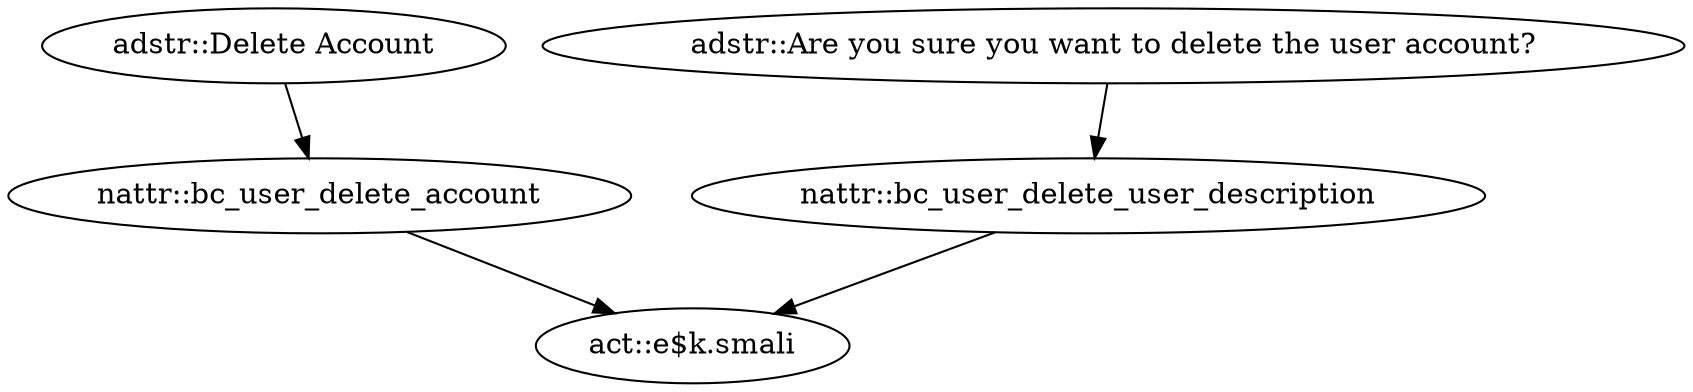digraph G {
"adstr::Delete Account" -> "nattr::bc_user_delete_account"
"adstr::Are you sure you want to delete the user account?" -> "nattr::bc_user_delete_user_description"
"nattr::bc_user_delete_account" -> "act::e$k.smali"
"nattr::bc_user_delete_user_description" -> "act::e$k.smali"
}
